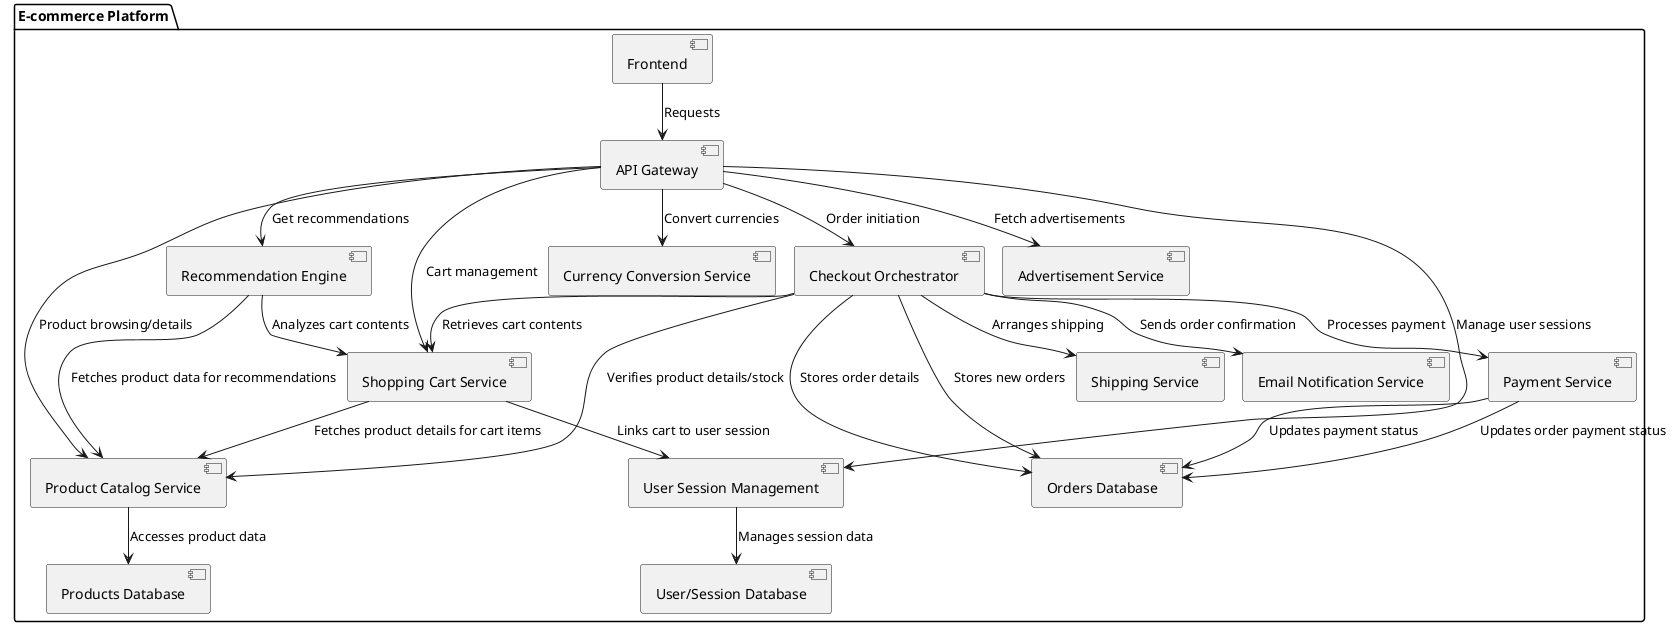 @startuml
!pragma layout smetana

package "E-commerce Platform" {
  [Frontend] as Frontend
  [API Gateway] as API
  [Product Catalog Service] as Catalog
  [Shopping Cart Service] as Cart
  [Checkout Orchestrator] as Checkout
  [Payment Service] as Payment
  [Shipping Service] as Shipping
  [Currency Conversion Service] as Currency
  [Recommendation Engine] as Recommendation
  [Advertisement Service] as Ads
  [Email Notification Service] as Email
  [User Session Management] as SessionManagement
  [Products Database] as ProductsDB
  [Orders Database] as OrderDB
  [User/Session Database] as UserDB

  ' Frontend interactions via API Gateway'
  Frontend --> API : Requests

  ' API Gateway routes to various backend services '
  API --> Catalog : Product browsing/details
  API --> Cart : Cart management
  API --> Checkout : Order initiation
  API --> Recommendation : Get recommendations
  API --> Ads : Fetch advertisements
  API --> SessionManagement : Manage user sessions
  API --> Currency : Convert currencies

  ' Shopping Cart Service interactions '
  Cart --> Catalog : Fetches product details for cart items
  Cart --> SessionManagement : Links cart to user session

  ' Checkout Orchestrator interactions '
  Checkout --> Cart : Retrieves cart contents
  Checkout --> Payment : Processes payment
  Checkout --> Shipping : Arranges shipping
  Checkout --> Email : Sends order confirmation
  Checkout --> OrderDB : Stores order details
  Checkout --> Catalog : Verifies product details/stock

  ' Payment Service interactions '
  Payment --> OrderDB : Updates order payment status

  ' Recommendation Engine interactions '
  Recommendation --> Cart : Analyzes cart contents
  Recommendation --> Catalog : Fetches product data for recommendations

  ' Data Storage '
  Catalog --> ProductsDB : Accesses product data
  SessionManagement --> UserDB : Manages session data
  OrderDB <-- Checkout : Stores new orders
  OrderDB <-- Payment : Updates payment status
}

@enduml
